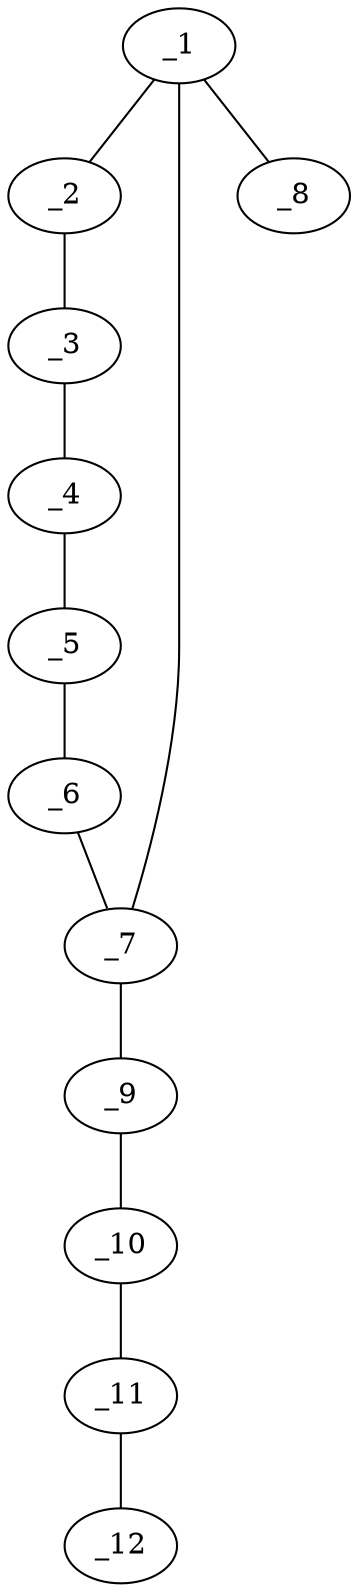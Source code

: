 graph molid663576 {
	_1	 [charge=0,
		chem=1,
		symbol="C  ",
		x="3.7568",
		y="-0.9256"];
	_2	 [charge=0,
		chem=4,
		symbol="N  ",
		x="2.7818",
		y="-1.1481"];
	_1 -- _2	 [valence=1];
	_7	 [charge=0,
		chem=1,
		symbol="C  ",
		x="4.1906",
		y="-0.0246"];
	_1 -- _7	 [valence=1];
	_8	 [charge=0,
		chem=5,
		symbol="S  ",
		x="4.3803",
		y="-1.7074"];
	_1 -- _8	 [valence=2];
	_3	 [charge=0,
		chem=1,
		symbol="C  ",
		x=2,
		y="-0.5246"];
	_2 -- _3	 [valence=1];
	_4	 [charge=0,
		chem=1,
		symbol="C  ",
		x=2,
		y="0.4754"];
	_3 -- _4	 [valence=1];
	_5	 [charge=0,
		chem=1,
		symbol="C  ",
		x="2.7818",
		y="1.0989"];
	_4 -- _5	 [valence=1];
	_6	 [charge=0,
		chem=1,
		symbol="C  ",
		x="3.7568",
		y="0.8763"];
	_5 -- _6	 [valence=1];
	_6 -- _7	 [valence=1];
	_9	 [charge=0,
		chem=1,
		symbol="C  ",
		x="5.1906",
		y="-0.0246"];
	_7 -- _9	 [valence=1];
	_10	 [charge=0,
		chem=1,
		symbol="C  ",
		x="5.6906",
		y="0.8414"];
	_9 -- _10	 [valence=1];
	_11	 [charge=0,
		chem=1,
		symbol="C  ",
		x="6.6906",
		y="0.8414"];
	_10 -- _11	 [valence=1];
	_12	 [charge=0,
		chem=1,
		symbol="C  ",
		x="7.1906",
		y="1.7074"];
	_11 -- _12	 [valence=2];
}
